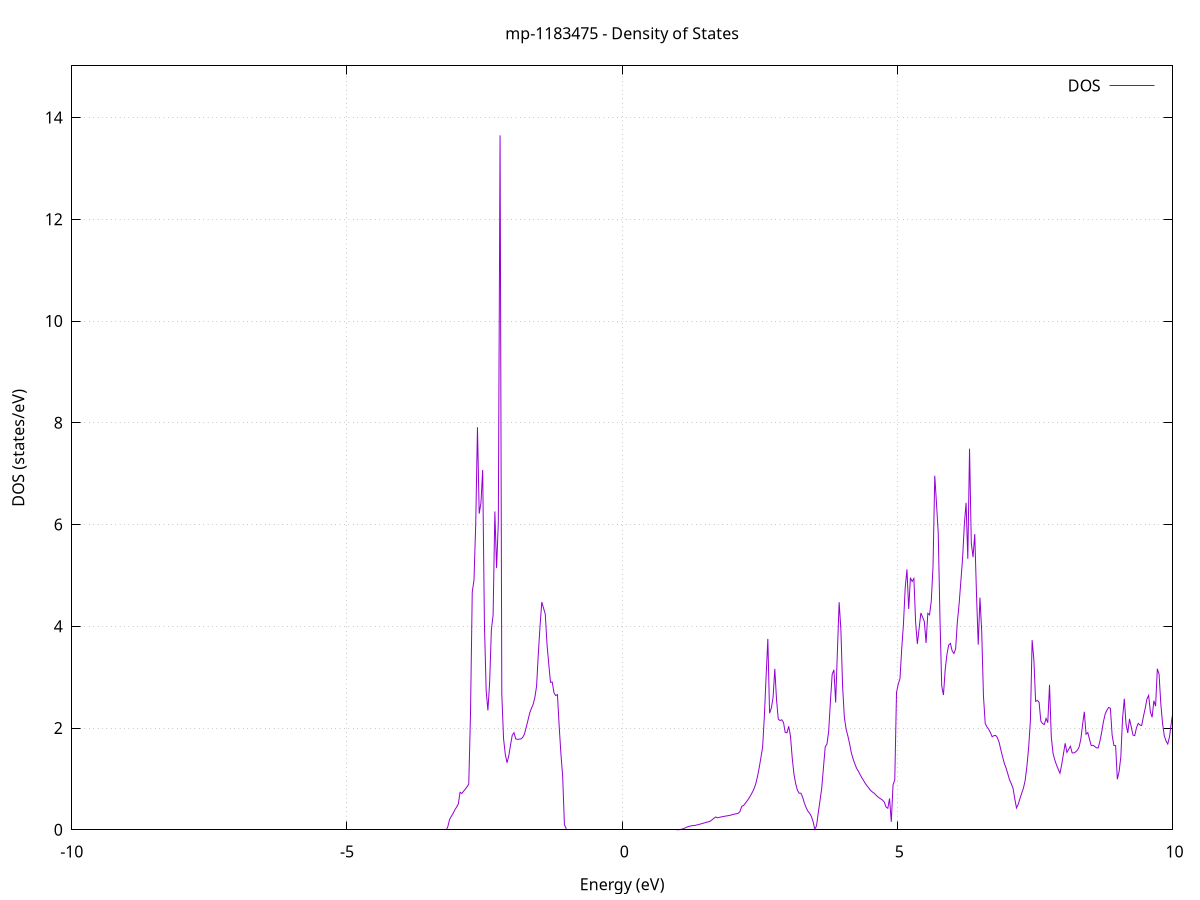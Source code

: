 set title 'mp-1183475 - Density of States'
set xlabel 'Energy (eV)'
set ylabel 'DOS (states/eV)'
set grid
set xrange [-10:10]
set yrange [0:15.015]
set xzeroaxis lt -1
set terminal png size 800,600
set output 'mp-1183475_dos_gnuplot.png'
plot '-' using 1:2 with lines title 'DOS'
-42.248000 0.000000
-42.216400 0.000000
-42.184800 0.000000
-42.153200 0.000000
-42.121600 0.000000
-42.090000 0.000000
-42.058400 0.000000
-42.026800 0.000000
-41.995200 0.000000
-41.963600 0.000000
-41.932000 0.000000
-41.900400 0.000000
-41.868800 0.000000
-41.837300 0.000000
-41.805700 0.000000
-41.774100 0.000000
-41.742500 0.000000
-41.710900 0.000000
-41.679300 0.000000
-41.647700 0.000000
-41.616100 0.000000
-41.584500 0.000000
-41.552900 0.000000
-41.521300 0.000000
-41.489700 0.000000
-41.458100 0.000000
-41.426500 0.000000
-41.394900 0.000000
-41.363300 0.000000
-41.331700 0.000000
-41.300200 0.000000
-41.268600 0.000000
-41.237000 0.000000
-41.205400 0.000000
-41.173800 0.000000
-41.142200 0.000000
-41.110600 0.000000
-41.079000 0.000000
-41.047400 0.000000
-41.015800 0.000000
-40.984200 0.000000
-40.952600 0.000000
-40.921000 0.000000
-40.889400 0.000000
-40.857800 0.000000
-40.826200 0.000000
-40.794600 0.000000
-40.763100 0.000000
-40.731500 0.000000
-40.699900 0.000000
-40.668300 0.000000
-40.636700 0.000000
-40.605100 0.000000
-40.573500 0.000000
-40.541900 0.000000
-40.510300 0.000000
-40.478700 0.000000
-40.447100 0.000000
-40.415500 0.000000
-40.383900 0.000000
-40.352300 0.000000
-40.320700 0.000000
-40.289100 0.000000
-40.257500 0.000000
-40.226000 0.000000
-40.194400 0.000000
-40.162800 0.000000
-40.131200 0.000000
-40.099600 0.000000
-40.068000 0.000000
-40.036400 0.000000
-40.004800 0.000000
-39.973200 0.000000
-39.941600 0.000000
-39.910000 0.000000
-39.878400 0.000000
-39.846800 0.000000
-39.815200 0.000000
-39.783600 0.000000
-39.752000 0.000000
-39.720400 0.000000
-39.688900 0.000000
-39.657300 0.000000
-39.625700 0.000000
-39.594100 0.000000
-39.562500 0.000000
-39.530900 0.000000
-39.499300 0.000000
-39.467700 0.000000
-39.436100 0.000000
-39.404500 0.000000
-39.372900 212.389700
-39.341300 0.000000
-39.309700 0.000000
-39.278100 0.000000
-39.246500 0.000000
-39.214900 0.000000
-39.183300 0.000000
-39.151800 0.000000
-39.120200 0.000000
-39.088600 0.000000
-39.057000 0.000000
-39.025400 0.000000
-38.993800 0.000000
-38.962200 0.000000
-38.930600 0.000000
-38.899000 0.000000
-38.867400 0.000000
-38.835800 0.000000
-38.804200 0.000000
-38.772600 0.000000
-38.741000 0.000000
-38.709400 0.000000
-38.677800 0.000000
-38.646200 0.000000
-38.614600 0.000000
-38.583100 0.000000
-38.551500 0.000000
-38.519900 0.000000
-38.488300 0.000000
-38.456700 0.000000
-38.425100 0.000000
-38.393500 0.000000
-38.361900 0.000000
-38.330300 0.000000
-38.298700 0.000000
-38.267100 0.000000
-38.235500 0.000000
-38.203900 0.000000
-38.172300 0.000000
-38.140700 0.000000
-38.109100 0.000000
-38.077500 0.000000
-38.046000 0.000000
-38.014400 0.000000
-37.982800 0.000000
-37.951200 0.000000
-37.919600 0.000000
-37.888000 0.000000
-37.856400 0.000000
-37.824800 0.000000
-37.793200 0.000000
-37.761600 0.000000
-37.730000 0.000000
-37.698400 0.000000
-37.666800 0.000000
-37.635200 0.000000
-37.603600 0.000000
-37.572000 0.000000
-37.540400 0.000000
-37.508900 0.000000
-37.477300 0.000000
-37.445700 0.000000
-37.414100 0.000000
-37.382500 0.000000
-37.350900 0.000000
-37.319300 0.000000
-37.287700 0.000000
-37.256100 0.000000
-37.224500 0.000000
-37.192900 0.000000
-37.161300 0.000000
-37.129700 0.000000
-37.098100 0.000000
-37.066500 0.000000
-37.034900 0.000000
-37.003300 0.000000
-36.971800 0.000000
-36.940200 0.000000
-36.908600 0.000000
-36.877000 0.000000
-36.845400 0.000000
-36.813800 0.000000
-36.782200 0.000000
-36.750600 0.000000
-36.719000 0.000000
-36.687400 0.000000
-36.655800 0.000000
-36.624200 0.000000
-36.592600 0.000000
-36.561000 0.000000
-36.529400 0.000000
-36.497800 0.000000
-36.466200 0.000000
-36.434700 0.000000
-36.403100 0.000000
-36.371500 0.000000
-36.339900 0.000000
-36.308300 0.000000
-36.276700 0.000000
-36.245100 0.000000
-36.213500 0.000000
-36.181900 0.000000
-36.150300 0.000000
-36.118700 0.000000
-36.087100 0.000000
-36.055500 0.000000
-36.023900 0.000000
-35.992300 0.000000
-35.960700 0.000000
-35.929100 0.000000
-35.897600 0.000000
-35.866000 0.000000
-35.834400 0.000000
-35.802800 0.000000
-35.771200 0.000000
-35.739600 0.000000
-35.708000 0.000000
-35.676400 0.000000
-35.644800 0.000000
-35.613200 0.000000
-35.581600 0.000000
-35.550000 0.000000
-35.518400 0.000000
-35.486800 0.000000
-35.455200 0.000000
-35.423600 0.000000
-35.392000 0.000000
-35.360500 0.000000
-35.328900 0.000000
-35.297300 0.000000
-35.265700 0.000000
-35.234100 0.000000
-35.202500 0.000000
-35.170900 0.000000
-35.139300 0.000000
-35.107700 0.000000
-35.076100 0.000000
-35.044500 0.000000
-35.012900 0.000000
-34.981300 0.000000
-34.949700 0.000000
-34.918100 0.000000
-34.886500 0.000000
-34.854900 0.000000
-34.823300 0.000000
-34.791800 0.000000
-34.760200 0.000000
-34.728600 0.000000
-34.697000 0.000000
-34.665400 0.000000
-34.633800 0.000000
-34.602200 0.000000
-34.570600 0.000000
-34.539000 0.000000
-34.507400 0.000000
-34.475800 0.000000
-34.444200 0.000000
-34.412600 0.000000
-34.381000 0.000000
-34.349400 0.000000
-34.317800 0.000000
-34.286200 0.000000
-34.254700 0.000000
-34.223100 0.000000
-34.191500 0.000000
-34.159900 0.000000
-34.128300 0.000000
-34.096700 0.000000
-34.065100 0.000000
-34.033500 0.000000
-34.001900 0.000000
-33.970300 0.000000
-33.938700 0.000000
-33.907100 0.000000
-33.875500 0.000000
-33.843900 0.000000
-33.812300 0.000000
-33.780700 0.000000
-33.749100 0.000000
-33.717600 0.000000
-33.686000 0.000000
-33.654400 0.000000
-33.622800 0.000000
-33.591200 0.000000
-33.559600 0.000000
-33.528000 0.000000
-33.496400 0.000000
-33.464800 0.000000
-33.433200 0.000000
-33.401600 0.000000
-33.370000 0.000000
-33.338400 0.000000
-33.306800 0.000000
-33.275200 0.000000
-33.243600 0.000000
-33.212000 0.000000
-33.180500 0.000000
-33.148900 0.000000
-33.117300 0.000000
-33.085700 0.000000
-33.054100 0.000000
-33.022500 0.000000
-32.990900 0.000000
-32.959300 0.000000
-32.927700 0.000000
-32.896100 0.000000
-32.864500 0.000000
-32.832900 0.000000
-32.801300 0.000000
-32.769700 0.000000
-32.738100 0.000000
-32.706500 0.000000
-32.674900 0.000000
-32.643400 0.000000
-32.611800 0.000000
-32.580200 0.000000
-32.548600 0.000000
-32.517000 0.000000
-32.485400 0.000000
-32.453800 0.000000
-32.422200 0.000000
-32.390600 0.000000
-32.359000 0.000000
-32.327400 0.000000
-32.295800 0.000000
-32.264200 0.000000
-32.232600 0.000000
-32.201000 0.000000
-32.169400 0.000000
-32.137800 0.000000
-32.106300 0.000000
-32.074700 0.000000
-32.043100 0.000000
-32.011500 0.000000
-31.979900 0.000000
-31.948300 0.000000
-31.916700 0.000000
-31.885100 0.000000
-31.853500 0.000000
-31.821900 0.000000
-31.790300 0.000000
-31.758700 0.000000
-31.727100 0.000000
-31.695500 0.000000
-31.663900 0.000000
-31.632300 0.000000
-31.600700 0.000000
-31.569200 0.000000
-31.537600 0.000000
-31.506000 0.000000
-31.474400 0.000000
-31.442800 0.000000
-31.411200 0.000000
-31.379600 0.000000
-31.348000 0.000000
-31.316400 0.000000
-31.284800 0.000000
-31.253200 0.000000
-31.221600 0.000000
-31.190000 0.000000
-31.158400 0.000000
-31.126800 0.000000
-31.095200 0.000000
-31.063600 0.000000
-31.032000 0.000000
-31.000500 0.000000
-30.968900 0.000000
-30.937300 0.000000
-30.905700 0.000000
-30.874100 0.000000
-30.842500 0.000000
-30.810900 0.000000
-30.779300 0.000000
-30.747700 0.000000
-30.716100 0.000000
-30.684500 0.000000
-30.652900 0.000000
-30.621300 0.000000
-30.589700 0.000000
-30.558100 0.000000
-30.526500 0.000000
-30.494900 0.000000
-30.463400 0.000000
-30.431800 0.000000
-30.400200 0.000000
-30.368600 0.000000
-30.337000 0.000000
-30.305400 0.000000
-30.273800 0.000000
-30.242200 0.000000
-30.210600 0.000000
-30.179000 0.000000
-30.147400 0.000000
-30.115800 0.000000
-30.084200 0.000000
-30.052600 0.000000
-30.021000 0.000000
-29.989400 0.000000
-29.957800 0.000000
-29.926300 0.000000
-29.894700 0.000000
-29.863100 0.000000
-29.831500 0.000000
-29.799900 0.000000
-29.768300 0.000000
-29.736700 0.000000
-29.705100 0.000000
-29.673500 0.000000
-29.641900 0.000000
-29.610300 0.000000
-29.578700 0.000000
-29.547100 0.000000
-29.515500 0.000000
-29.483900 0.000000
-29.452300 0.000000
-29.420700 0.000000
-29.389200 0.000000
-29.357600 0.000000
-29.326000 0.000000
-29.294400 0.000000
-29.262800 0.000000
-29.231200 0.000000
-29.199600 0.000000
-29.168000 0.000000
-29.136400 0.000000
-29.104800 0.000000
-29.073200 0.000000
-29.041600 0.000000
-29.010000 0.000000
-28.978400 0.000000
-28.946800 0.000000
-28.915200 0.000000
-28.883600 0.000000
-28.852100 0.000000
-28.820500 0.000000
-28.788900 0.000000
-28.757300 0.000000
-28.725700 0.000000
-28.694100 0.000000
-28.662500 0.000000
-28.630900 0.000000
-28.599300 0.000000
-28.567700 0.000000
-28.536100 0.000000
-28.504500 0.000000
-28.472900 0.000000
-28.441300 0.000000
-28.409700 0.000000
-28.378100 0.000000
-28.346500 0.000000
-28.315000 0.000000
-28.283400 0.000000
-28.251800 0.000000
-28.220200 0.000000
-28.188600 0.000000
-28.157000 0.000000
-28.125400 0.000000
-28.093800 0.000000
-28.062200 0.000000
-28.030600 0.000000
-27.999000 0.000000
-27.967400 0.000000
-27.935800 0.000000
-27.904200 0.000000
-27.872600 0.000000
-27.841000 0.000000
-27.809400 0.000000
-27.777800 0.000000
-27.746300 0.000000
-27.714700 0.000000
-27.683100 0.000000
-27.651500 0.000000
-27.619900 0.000000
-27.588300 0.000000
-27.556700 0.000000
-27.525100 0.000000
-27.493500 0.000000
-27.461900 0.000000
-27.430300 0.000000
-27.398700 0.000000
-27.367100 0.000000
-27.335500 0.000000
-27.303900 0.000000
-27.272300 0.000000
-27.240700 0.000000
-27.209200 0.000000
-27.177600 0.000000
-27.146000 0.000000
-27.114400 0.000000
-27.082800 0.000000
-27.051200 0.000000
-27.019600 0.000000
-26.988000 0.000000
-26.956400 0.000000
-26.924800 0.000000
-26.893200 0.000000
-26.861600 0.000000
-26.830000 0.000000
-26.798400 0.000000
-26.766800 0.000000
-26.735200 0.000000
-26.703600 0.000000
-26.672100 0.000000
-26.640500 0.000000
-26.608900 0.000000
-26.577300 0.000000
-26.545700 0.000000
-26.514100 0.000000
-26.482500 0.000000
-26.450900 0.000000
-26.419300 0.000000
-26.387700 0.000000
-26.356100 0.000000
-26.324500 0.000000
-26.292900 0.000000
-26.261300 0.000000
-26.229700 0.000000
-26.198100 0.000000
-26.166500 0.000000
-26.135000 0.000000
-26.103400 0.000000
-26.071800 0.000000
-26.040200 0.000000
-26.008600 0.000000
-25.977000 0.000000
-25.945400 0.000000
-25.913800 0.000000
-25.882200 0.000000
-25.850600 0.000000
-25.819000 0.000000
-25.787400 0.000000
-25.755800 0.000000
-25.724200 0.000000
-25.692600 0.000000
-25.661000 0.000000
-25.629400 0.000000
-25.597900 0.000000
-25.566300 0.000000
-25.534700 0.000000
-25.503100 0.000000
-25.471500 0.000000
-25.439900 0.000000
-25.408300 0.000000
-25.376700 0.000000
-25.345100 0.000000
-25.313500 0.000000
-25.281900 0.000000
-25.250300 0.000000
-25.218700 0.000000
-25.187100 0.000000
-25.155500 0.000000
-25.123900 0.000000
-25.092300 0.000000
-25.060800 0.000000
-25.029200 0.000000
-24.997600 0.000000
-24.966000 0.000000
-24.934400 0.000000
-24.902800 0.000000
-24.871200 0.000000
-24.839600 0.000000
-24.808000 0.000000
-24.776400 0.000000
-24.744800 0.000000
-24.713200 0.000000
-24.681600 0.000000
-24.650000 0.000000
-24.618400 0.000000
-24.586800 0.000000
-24.555200 0.000000
-24.523700 0.000000
-24.492100 0.000000
-24.460500 0.000000
-24.428900 0.000000
-24.397300 0.000000
-24.365700 0.000000
-24.334100 0.000000
-24.302500 0.000000
-24.270900 0.000000
-24.239300 0.000000
-24.207700 0.000000
-24.176100 0.000000
-24.144500 0.000000
-24.112900 0.000000
-24.081300 0.000000
-24.049700 0.000000
-24.018100 0.000000
-23.986500 0.000000
-23.955000 0.000000
-23.923400 0.000000
-23.891800 0.000000
-23.860200 0.000000
-23.828600 0.000000
-23.797000 0.000000
-23.765400 0.000000
-23.733800 0.000000
-23.702200 0.000000
-23.670600 0.000000
-23.639000 0.000000
-23.607400 0.000000
-23.575800 0.000000
-23.544200 0.000000
-23.512600 0.000000
-23.481000 0.000000
-23.449400 0.000000
-23.417900 0.000000
-23.386300 0.000000
-23.354700 0.000000
-23.323100 0.000000
-23.291500 0.000000
-23.259900 0.000000
-23.228300 0.000000
-23.196700 0.000000
-23.165100 0.000000
-23.133500 0.000000
-23.101900 0.000000
-23.070300 0.000000
-23.038700 0.000000
-23.007100 0.000000
-22.975500 0.000000
-22.943900 0.000000
-22.912300 0.000000
-22.880800 0.000000
-22.849200 0.000000
-22.817600 0.000000
-22.786000 0.000000
-22.754400 0.000000
-22.722800 0.000000
-22.691200 0.000000
-22.659600 0.000000
-22.628000 0.000000
-22.596400 0.000000
-22.564800 0.000000
-22.533200 0.000000
-22.501600 0.000000
-22.470000 0.000000
-22.438400 0.000000
-22.406800 0.000000
-22.375200 0.000000
-22.343700 0.000000
-22.312100 0.000000
-22.280500 0.000000
-22.248900 0.000000
-22.217300 0.000000
-22.185700 0.000000
-22.154100 0.000000
-22.122500 0.000000
-22.090900 0.000000
-22.059300 0.000000
-22.027700 0.000000
-21.996100 0.000000
-21.964500 0.000000
-21.932900 0.000000
-21.901300 0.000000
-21.869700 0.000000
-21.838100 0.000000
-21.806600 0.000000
-21.775000 0.000000
-21.743400 0.000000
-21.711800 0.000000
-21.680200 0.000000
-21.648600 0.000000
-21.617000 0.000000
-21.585400 0.000000
-21.553800 0.000000
-21.522200 0.000000
-21.490600 0.000000
-21.459000 0.000000
-21.427400 0.000000
-21.395800 0.000000
-21.364200 0.000000
-21.332600 0.000000
-21.301000 0.000000
-21.269500 0.000000
-21.237900 0.000000
-21.206300 0.000000
-21.174700 0.000000
-21.143100 0.000000
-21.111500 0.000000
-21.079900 0.000000
-21.048300 0.000000
-21.016700 0.000000
-20.985100 0.000000
-20.953500 0.000000
-20.921900 0.000000
-20.890300 0.000000
-20.858700 0.000000
-20.827100 0.000000
-20.795500 0.000000
-20.763900 0.000000
-20.732400 0.000000
-20.700800 0.000000
-20.669200 0.000000
-20.637600 0.000000
-20.606000 0.000000
-20.574400 0.000000
-20.542800 0.000000
-20.511200 0.000000
-20.479600 52.524600
-20.448000 35.079800
-20.416400 67.064100
-20.384800 0.000000
-20.353200 0.000000
-20.321600 0.000000
-20.290000 0.000000
-20.258400 0.000000
-20.226800 0.000000
-20.195200 0.000000
-20.163700 0.000000
-20.132100 0.000000
-20.100500 0.000000
-20.068900 0.000000
-20.037300 0.000000
-20.005700 0.000000
-19.974100 0.000000
-19.942500 0.000000
-19.910900 0.000000
-19.879300 0.000000
-19.847700 0.000000
-19.816100 0.000000
-19.784500 0.000000
-19.752900 0.000000
-19.721300 0.000000
-19.689700 0.000000
-19.658100 0.000000
-19.626600 0.000000
-19.595000 0.000000
-19.563400 0.000000
-19.531800 0.000000
-19.500200 0.000000
-19.468600 0.000000
-19.437000 0.000000
-19.405400 0.000000
-19.373800 0.000000
-19.342200 0.000000
-19.310600 0.000000
-19.279000 0.000000
-19.247400 0.000000
-19.215800 0.000000
-19.184200 0.000000
-19.152600 0.000000
-19.121000 0.000000
-19.089500 0.000000
-19.057900 0.000000
-19.026300 0.000000
-18.994700 0.000000
-18.963100 0.000000
-18.931500 0.000000
-18.899900 0.000000
-18.868300 0.000000
-18.836700 0.000000
-18.805100 0.000000
-18.773500 0.000000
-18.741900 0.000000
-18.710300 0.000000
-18.678700 0.000000
-18.647100 0.000000
-18.615500 0.000000
-18.583900 0.000000
-18.552400 0.000000
-18.520800 0.000000
-18.489200 0.000000
-18.457600 0.000000
-18.426000 0.000000
-18.394400 0.000000
-18.362800 0.000000
-18.331200 0.000000
-18.299600 0.000000
-18.268000 0.000000
-18.236400 0.000000
-18.204800 0.000000
-18.173200 0.000000
-18.141600 0.000000
-18.110000 0.000000
-18.078400 0.000000
-18.046800 0.000000
-18.015300 0.000000
-17.983700 0.000000
-17.952100 0.000000
-17.920500 0.000000
-17.888900 0.000000
-17.857300 0.000000
-17.825700 0.000000
-17.794100 0.000000
-17.762500 0.000000
-17.730900 0.000000
-17.699300 0.000000
-17.667700 0.000000
-17.636100 0.000000
-17.604500 0.000000
-17.572900 0.000000
-17.541300 0.000000
-17.509700 0.000000
-17.478200 0.000000
-17.446600 0.000000
-17.415000 0.000000
-17.383400 0.000000
-17.351800 0.000000
-17.320200 0.000000
-17.288600 0.000000
-17.257000 0.000000
-17.225400 0.000000
-17.193800 0.000000
-17.162200 0.000000
-17.130600 0.000000
-17.099000 0.000000
-17.067400 0.000000
-17.035800 0.000000
-17.004200 0.000000
-16.972600 0.000000
-16.941100 0.000000
-16.909500 0.000000
-16.877900 0.000000
-16.846300 0.000000
-16.814700 0.000000
-16.783100 0.000000
-16.751500 0.000000
-16.719900 0.000000
-16.688300 0.000000
-16.656700 0.000000
-16.625100 0.000000
-16.593500 0.000000
-16.561900 0.000000
-16.530300 0.000000
-16.498700 0.000000
-16.467100 0.000000
-16.435500 0.000000
-16.403900 0.000000
-16.372400 0.000000
-16.340800 0.000000
-16.309200 0.000000
-16.277600 0.000000
-16.246000 0.000000
-16.214400 0.000000
-16.182800 0.000000
-16.151200 0.000000
-16.119600 0.000000
-16.088000 0.000000
-16.056400 0.000000
-16.024800 0.000000
-15.993200 0.000000
-15.961600 0.000000
-15.930000 0.000000
-15.898400 0.000000
-15.866800 0.000000
-15.835300 0.000000
-15.803700 0.000000
-15.772100 0.000000
-15.740500 0.000000
-15.708900 0.000000
-15.677300 0.000000
-15.645700 0.000000
-15.614100 0.000000
-15.582500 0.000000
-15.550900 0.000000
-15.519300 0.000000
-15.487700 0.000000
-15.456100 0.000000
-15.424500 0.000000
-15.392900 0.000000
-15.361300 0.000000
-15.329700 0.000000
-15.298200 0.000000
-15.266600 0.000000
-15.235000 0.000000
-15.203400 0.000000
-15.171800 0.000000
-15.140200 0.000000
-15.108600 0.000000
-15.077000 0.000000
-15.045400 0.000000
-15.013800 0.000000
-14.982200 0.000000
-14.950600 0.000000
-14.919000 0.000000
-14.887400 0.000000
-14.855800 0.000000
-14.824200 0.000000
-14.792600 0.000000
-14.761100 0.000000
-14.729500 0.000000
-14.697900 0.000000
-14.666300 0.000000
-14.634700 0.000000
-14.603100 0.000000
-14.571500 0.000000
-14.539900 0.000000
-14.508300 0.000000
-14.476700 0.000000
-14.445100 0.000000
-14.413500 0.000000
-14.381900 0.000000
-14.350300 0.000000
-14.318700 0.000000
-14.287100 0.000000
-14.255500 0.000000
-14.224000 0.000000
-14.192400 0.000000
-14.160800 0.000000
-14.129200 0.000000
-14.097600 0.000000
-14.066000 0.000000
-14.034400 0.000000
-14.002800 0.000000
-13.971200 0.000000
-13.939600 0.000000
-13.908000 0.000000
-13.876400 0.000000
-13.844800 0.000000
-13.813200 0.000000
-13.781600 0.832900
-13.750000 2.070900
-13.718400 2.604700
-13.686900 4.490300
-13.655300 5.787700
-13.623700 7.207600
-13.592100 9.903000
-13.560500 18.320900
-13.528900 18.153400
-13.497300 0.000000
-13.465700 0.000000
-13.434100 0.000000
-13.402500 0.000000
-13.370900 0.000000
-13.339300 0.000000
-13.307700 0.000000
-13.276100 0.000000
-13.244500 0.000000
-13.212900 0.000000
-13.181300 0.000000
-13.149700 0.000000
-13.118200 0.000000
-13.086600 0.000000
-13.055000 0.000000
-13.023400 0.000000
-12.991800 0.000000
-12.960200 0.000000
-12.928600 0.000000
-12.897000 0.000000
-12.865400 0.000000
-12.833800 0.000000
-12.802200 0.000000
-12.770600 0.000000
-12.739000 0.000000
-12.707400 0.000000
-12.675800 0.000000
-12.644200 0.000000
-12.612600 0.000000
-12.581100 0.000000
-12.549500 0.000000
-12.517900 0.000000
-12.486300 0.000000
-12.454700 0.000000
-12.423100 0.000000
-12.391500 0.000000
-12.359900 0.000000
-12.328300 0.000000
-12.296700 0.000000
-12.265100 0.000000
-12.233500 0.000000
-12.201900 0.000000
-12.170300 0.000000
-12.138700 0.000000
-12.107100 0.000000
-12.075500 0.000000
-12.044000 0.000000
-12.012400 0.000000
-11.980800 0.000000
-11.949200 0.000000
-11.917600 0.000000
-11.886000 0.000000
-11.854400 0.000000
-11.822800 0.000000
-11.791200 0.000000
-11.759600 0.000000
-11.728000 0.000000
-11.696400 0.000000
-11.664800 0.000000
-11.633200 0.000000
-11.601600 0.000000
-11.570000 0.000000
-11.538400 0.000000
-11.506900 0.000000
-11.475300 0.000000
-11.443700 0.000000
-11.412100 0.000000
-11.380500 0.000000
-11.348900 0.000000
-11.317300 0.000000
-11.285700 0.000000
-11.254100 0.000000
-11.222500 0.000000
-11.190900 0.000000
-11.159300 0.000000
-11.127700 0.000000
-11.096100 0.000000
-11.064500 0.000000
-11.032900 0.000000
-11.001300 0.000000
-10.969800 0.000000
-10.938200 0.000000
-10.906600 0.000000
-10.875000 0.000000
-10.843400 0.000000
-10.811800 0.000000
-10.780200 0.000000
-10.748600 0.000000
-10.717000 0.000000
-10.685400 0.000000
-10.653800 0.000000
-10.622200 0.000000
-10.590600 0.000000
-10.559000 0.000000
-10.527400 0.000000
-10.495800 0.000000
-10.464200 0.000000
-10.432700 0.000000
-10.401100 0.000000
-10.369500 0.000000
-10.337900 0.000000
-10.306300 0.000000
-10.274700 0.000000
-10.243100 0.000000
-10.211500 0.000000
-10.179900 0.000000
-10.148300 0.000000
-10.116700 0.000000
-10.085100 0.000000
-10.053500 0.000000
-10.021900 0.000000
-9.990300 0.000000
-9.958700 0.000000
-9.927100 0.000000
-9.895600 0.000000
-9.864000 0.000000
-9.832400 0.000000
-9.800800 0.000000
-9.769200 0.000000
-9.737600 0.000000
-9.706000 0.000000
-9.674400 0.000000
-9.642800 0.000000
-9.611200 0.000000
-9.579600 0.000000
-9.548000 0.000000
-9.516400 0.000000
-9.484800 0.000000
-9.453200 0.000000
-9.421600 0.000000
-9.390000 0.000000
-9.358400 0.000000
-9.326900 0.000000
-9.295300 0.000000
-9.263700 0.000000
-9.232100 0.000000
-9.200500 0.000000
-9.168900 0.000000
-9.137300 0.000000
-9.105700 0.000000
-9.074100 0.000000
-9.042500 0.000000
-9.010900 0.000000
-8.979300 0.000000
-8.947700 0.000000
-8.916100 0.000000
-8.884500 0.000000
-8.852900 0.000000
-8.821300 0.000000
-8.789800 0.000000
-8.758200 0.000000
-8.726600 0.000000
-8.695000 0.000000
-8.663400 0.000000
-8.631800 0.000000
-8.600200 0.000000
-8.568600 0.000000
-8.537000 0.000000
-8.505400 0.000000
-8.473800 0.000000
-8.442200 0.000000
-8.410600 0.000000
-8.379000 0.000000
-8.347400 0.000000
-8.315800 0.000000
-8.284200 0.000000
-8.252700 0.000000
-8.221100 0.000000
-8.189500 0.000000
-8.157900 0.000000
-8.126300 0.000000
-8.094700 0.000000
-8.063100 0.000000
-8.031500 0.000000
-7.999900 0.000000
-7.968300 0.000000
-7.936700 0.000000
-7.905100 0.000000
-7.873500 0.000000
-7.841900 0.000000
-7.810300 0.000000
-7.778700 0.000000
-7.747100 0.000000
-7.715600 0.000000
-7.684000 0.000000
-7.652400 0.000000
-7.620800 0.000000
-7.589200 0.000000
-7.557600 0.000000
-7.526000 0.000000
-7.494400 0.000000
-7.462800 0.000000
-7.431200 0.000000
-7.399600 0.000000
-7.368000 0.000000
-7.336400 0.000000
-7.304800 0.000000
-7.273200 0.000000
-7.241600 0.000000
-7.210000 0.000000
-7.178500 0.000000
-7.146900 0.000000
-7.115300 0.000000
-7.083700 0.000000
-7.052100 0.000000
-7.020500 0.000000
-6.988900 0.000000
-6.957300 0.000000
-6.925700 0.000000
-6.894100 0.000000
-6.862500 0.000000
-6.830900 0.000000
-6.799300 0.000000
-6.767700 0.000000
-6.736100 0.000000
-6.704500 0.000000
-6.672900 0.000000
-6.641400 0.000000
-6.609800 0.000000
-6.578200 0.000000
-6.546600 0.000000
-6.515000 0.000000
-6.483400 0.000000
-6.451800 0.000000
-6.420200 0.000000
-6.388600 0.000000
-6.357000 0.000000
-6.325400 0.000000
-6.293800 0.000000
-6.262200 0.000000
-6.230600 0.000000
-6.199000 0.000000
-6.167400 0.000000
-6.135800 0.000000
-6.104300 0.000000
-6.072700 0.000000
-6.041100 0.000000
-6.009500 0.000000
-5.977900 0.000000
-5.946300 0.000000
-5.914700 0.000000
-5.883100 0.000000
-5.851500 0.000000
-5.819900 0.000000
-5.788300 0.000000
-5.756700 0.000000
-5.725100 0.000000
-5.693500 0.000000
-5.661900 0.000000
-5.630300 0.000000
-5.598700 0.000000
-5.567100 0.000000
-5.535600 0.000000
-5.504000 0.000000
-5.472400 0.000000
-5.440800 0.000000
-5.409200 0.000000
-5.377600 0.000000
-5.346000 0.000000
-5.314400 0.000000
-5.282800 0.000000
-5.251200 0.000000
-5.219600 0.000000
-5.188000 0.000000
-5.156400 0.000000
-5.124800 0.000000
-5.093200 0.000000
-5.061600 0.000000
-5.030000 0.000000
-4.998500 0.000000
-4.966900 0.000000
-4.935300 0.000000
-4.903700 0.000000
-4.872100 0.000000
-4.840500 0.000000
-4.808900 0.000000
-4.777300 0.000000
-4.745700 0.000000
-4.714100 0.000000
-4.682500 0.000000
-4.650900 0.000000
-4.619300 0.000000
-4.587700 0.000000
-4.556100 0.000000
-4.524500 0.000000
-4.492900 0.000000
-4.461400 0.000000
-4.429800 0.000000
-4.398200 0.000000
-4.366600 0.000000
-4.335000 0.000000
-4.303400 0.000000
-4.271800 0.000000
-4.240200 0.000000
-4.208600 0.000000
-4.177000 0.000000
-4.145400 0.000000
-4.113800 0.000000
-4.082200 0.000000
-4.050600 0.000000
-4.019000 0.000000
-3.987400 0.000000
-3.955800 0.000000
-3.924300 0.000000
-3.892700 0.000000
-3.861100 0.000000
-3.829500 0.000000
-3.797900 0.000000
-3.766300 0.000000
-3.734700 0.000000
-3.703100 0.000000
-3.671500 0.000000
-3.639900 0.000000
-3.608300 0.000000
-3.576700 0.000000
-3.545100 0.000000
-3.513500 0.000000
-3.481900 0.000000
-3.450300 0.000000
-3.418700 0.000000
-3.387200 0.000000
-3.355600 0.000000
-3.324000 0.000000
-3.292400 0.000000
-3.260800 0.000000
-3.229200 0.000000
-3.197600 0.000000
-3.166000 0.066800
-3.134400 0.204900
-3.102800 0.266500
-3.071200 0.322700
-3.039600 0.392400
-3.008000 0.446000
-2.976400 0.509900
-2.944800 0.737200
-2.913200 0.713800
-2.881600 0.757200
-2.850100 0.798000
-2.818500 0.843600
-2.786900 0.898700
-2.755300 2.282600
-2.723700 4.672700
-2.692100 4.906000
-2.660500 6.005200
-2.628900 7.913400
-2.597300 6.213000
-2.565700 6.424800
-2.534100 7.072500
-2.502500 4.049800
-2.470900 2.740700
-2.439300 2.345500
-2.407700 2.895900
-2.376100 3.932200
-2.344500 4.220200
-2.312900 6.257000
-2.281400 5.144700
-2.249800 6.047500
-2.218200 13.649700
-2.186600 2.661700
-2.155000 1.793600
-2.123400 1.484800
-2.091800 1.317100
-2.060200 1.451600
-2.028600 1.663900
-1.997000 1.857400
-1.965400 1.907800
-1.933800 1.787700
-1.902200 1.776600
-1.870600 1.781800
-1.839000 1.786100
-1.807400 1.814400
-1.775800 1.880600
-1.744300 2.007400
-1.712700 2.146400
-1.681100 2.289600
-1.649500 2.385200
-1.617900 2.461300
-1.586300 2.600300
-1.554700 2.822700
-1.523100 3.460100
-1.491500 4.010800
-1.459900 4.476700
-1.428300 4.358000
-1.396700 4.237800
-1.365100 3.640800
-1.333500 3.255700
-1.301900 2.898900
-1.270300 2.904600
-1.238700 2.693300
-1.207200 2.638000
-1.175600 2.656800
-1.144000 2.035600
-1.112400 1.491300
-1.080800 1.053200
-1.049200 0.105200
-1.017600 0.000000
-0.986000 0.000000
-0.954400 0.000000
-0.922800 0.000000
-0.891200 0.000000
-0.859600 0.000000
-0.828000 0.000000
-0.796400 0.000000
-0.764800 0.000000
-0.733200 0.000000
-0.701600 0.000000
-0.670100 0.000000
-0.638500 0.000000
-0.606900 0.000000
-0.575300 0.000000
-0.543700 0.000000
-0.512100 0.000000
-0.480500 0.000000
-0.448900 0.000000
-0.417300 0.000000
-0.385700 0.000000
-0.354100 0.000000
-0.322500 0.000000
-0.290900 0.000000
-0.259300 0.000000
-0.227700 0.000000
-0.196100 0.000000
-0.164500 0.000000
-0.133000 0.000000
-0.101400 0.000000
-0.069800 0.000000
-0.038200 0.000000
-0.006600 0.000000
0.025000 0.000000
0.056600 0.000000
0.088200 0.000000
0.119800 0.000000
0.151400 0.000000
0.183000 0.000000
0.214600 0.000000
0.246200 0.000000
0.277800 0.000000
0.309400 0.000000
0.341000 0.000000
0.372600 0.000000
0.404100 0.000000
0.435700 0.000000
0.467300 0.000000
0.498900 0.000000
0.530500 0.000000
0.562100 0.000000
0.593700 0.000000
0.625300 0.000000
0.656900 0.000000
0.688500 0.000000
0.720100 0.000000
0.751700 0.000000
0.783300 0.000000
0.814900 0.000000
0.846500 0.000000
0.878100 0.000000
0.909700 0.000000
0.941200 0.000000
0.972800 0.000000
1.004400 0.000100
1.036000 0.002400
1.067600 0.008000
1.099200 0.016900
1.130800 0.029100
1.162400 0.044600
1.194000 0.060500
1.225600 0.069900
1.257200 0.077300
1.288800 0.082500
1.320400 0.085700
1.352000 0.093200
1.383600 0.102000
1.415200 0.111100
1.446800 0.120600
1.478400 0.130300
1.509900 0.139900
1.541500 0.149200
1.573100 0.158200
1.604700 0.171000
1.636300 0.199300
1.667900 0.226100
1.699500 0.251400
1.731100 0.236000
1.762700 0.243800
1.794300 0.251100
1.825900 0.258100
1.857500 0.264700
1.889100 0.271000
1.920700 0.276200
1.952300 0.282600
1.983900 0.291300
2.015500 0.300900
2.047000 0.308900
2.078600 0.316800
2.110200 0.324500
2.141800 0.361600
2.173400 0.460900
2.205000 0.476300
2.236600 0.518800
2.268200 0.565100
2.299800 0.613100
2.331400 0.668700
2.363000 0.732100
2.394600 0.801200
2.426200 0.897600
2.457800 1.040600
2.489400 1.213300
2.521000 1.416200
2.552600 1.623600
2.584100 2.233500
2.615700 3.013700
2.647300 3.751600
2.678900 2.291600
2.710500 2.389600
2.742100 2.599200
2.773700 3.163700
2.805300 2.554900
2.836900 2.173700
2.868500 2.147800
2.900100 2.161700
2.931700 2.109400
2.963300 1.912200
2.994900 1.906900
3.026500 2.034900
3.058100 1.844500
3.089700 1.421200
3.121200 1.096900
3.152800 0.908300
3.184400 0.778500
3.216000 0.720200
3.247600 0.719900
3.279200 0.642600
3.310800 0.525900
3.342400 0.437200
3.374000 0.367400
3.405600 0.326200
3.437200 0.265300
3.468800 0.164400
3.500400 0.009600
3.532000 0.077800
3.563600 0.334500
3.595200 0.574300
3.626800 0.822300
3.658300 1.228400
3.689900 1.628100
3.721500 1.684700
3.753100 1.940800
3.784700 2.531600
3.816300 3.055800
3.847900 3.144400
3.879500 2.499800
3.911100 3.498400
3.942700 4.472600
3.974300 3.939100
4.005900 2.814600
4.037500 2.214300
4.069100 1.980100
4.100700 1.846200
4.132300 1.695300
4.163900 1.516400
4.195400 1.395800
4.227000 1.299400
4.258600 1.212300
4.290200 1.154700
4.321800 1.089100
4.353400 1.025200
4.385000 0.972200
4.416600 0.912900
4.448200 0.865800
4.479800 0.822200
4.511400 0.777900
4.543000 0.746300
4.574600 0.722000
4.606200 0.690000
4.637800 0.654700
4.669400 0.628400
4.701000 0.605200
4.732500 0.581400
4.764100 0.542400
4.795700 0.446200
4.827300 0.422300
4.858900 0.615200
4.890500 0.156600
4.922100 0.883200
4.953700 0.979700
4.985300 2.697200
5.016900 2.864400
5.048500 2.972200
5.080100 3.562100
5.111700 4.050500
5.143300 4.757000
5.174900 5.118100
5.206500 4.339800
5.238100 4.952600
5.269700 4.879300
5.301200 4.939200
5.332800 4.068200
5.364400 3.653800
5.396000 3.956100
5.427600 4.260400
5.459200 4.180600
5.490800 4.091900
5.522400 3.671400
5.554000 4.254200
5.585600 4.224600
5.617200 4.499800
5.648800 5.175000
5.680400 6.958500
5.712000 6.408300
5.743600 5.824400
5.775200 4.143200
5.806800 2.828000
5.838300 2.648300
5.869900 3.144500
5.901500 3.446800
5.933100 3.631900
5.964700 3.662800
5.996300 3.517300
6.027900 3.464000
6.059500 3.556400
6.091100 4.088400
6.122700 4.437100
6.154300 4.883100
6.185900 5.335800
6.217500 5.995400
6.249100 6.426200
6.280700 5.325900
6.312300 7.491400
6.343900 5.641000
6.375400 5.357900
6.407000 5.812300
6.438600 4.632200
6.470200 3.639100
6.501800 4.563300
6.533400 3.892000
6.565000 2.633700
6.596600 2.091100
6.628200 2.022200
6.659800 1.978100
6.691400 1.910600
6.723000 1.829300
6.754600 1.849400
6.786200 1.854800
6.817800 1.811300
6.849400 1.719900
6.881000 1.572900
6.912500 1.434200
6.944100 1.304900
6.975700 1.214800
7.007300 1.100200
7.038900 0.982300
7.070500 0.906300
7.102100 0.817000
7.133700 0.614200
7.165300 0.428600
7.196900 0.501700
7.228500 0.615100
7.260100 0.719500
7.291700 0.819600
7.323300 0.972500
7.354900 1.251100
7.386500 1.621600
7.418100 2.143600
7.449600 3.727600
7.481200 3.343300
7.512800 2.525100
7.544400 2.541800
7.576000 2.506300
7.607600 2.136400
7.639200 2.086800
7.670800 2.068300
7.702400 2.188400
7.734000 2.105500
7.765600 2.850400
7.797200 1.829400
7.828800 1.508600
7.860400 1.375300
7.892000 1.275000
7.923600 1.189900
7.955200 1.111300
7.986700 1.281400
8.018300 1.489600
8.049900 1.699600
8.081500 1.521200
8.113100 1.580200
8.144700 1.642200
8.176300 1.511800
8.207900 1.510100
8.239500 1.530400
8.271100 1.564500
8.302700 1.624900
8.334300 1.781100
8.365900 2.063500
8.397500 2.319400
8.429100 1.878300
8.460700 1.910900
8.492300 1.776100
8.523800 1.655300
8.555400 1.660900
8.587000 1.638500
8.618600 1.609600
8.650200 1.609700
8.681800 1.746100
8.713400 1.918000
8.745000 2.122400
8.776600 2.275400
8.808200 2.350200
8.839800 2.403500
8.871400 2.389800
8.903000 1.862600
8.934600 1.658400
8.966200 1.653100
8.997800 0.992100
9.029400 1.142700
9.061000 1.430400
9.092500 2.187000
9.124100 2.574900
9.155700 2.075800
9.187300 1.902900
9.218900 2.179100
9.250500 2.022400
9.282100 1.861200
9.313700 1.849800
9.345300 2.005600
9.376900 2.091300
9.408500 2.059400
9.440100 2.048400
9.471700 2.226400
9.503300 2.380600
9.534900 2.568200
9.566500 2.641000
9.598100 2.315200
9.629600 2.212000
9.661200 2.535600
9.692800 2.431200
9.724400 3.164400
9.756000 3.058500
9.787600 2.476300
9.819200 2.089300
9.850800 1.848800
9.882400 1.745100
9.914000 1.686000
9.945600 1.825900
9.977200 2.093000
10.008800 2.322600
10.040400 2.167400
10.072000 2.145000
10.103600 2.145700
10.135200 2.712100
10.166700 3.277200
10.198300 3.269500
10.229900 3.313500
10.261500 3.491000
10.293100 3.270000
10.324700 3.501600
10.356300 3.134200
10.387900 3.510100
10.419500 3.936800
10.451100 3.786700
10.482700 3.968100
10.514300 3.746500
10.545900 3.330600
10.577500 2.822500
10.609100 1.829800
10.640700 1.807200
10.672300 1.763300
10.703800 1.614500
10.735400 1.751200
10.767000 1.828800
10.798600 1.134900
10.830200 0.628200
10.861800 0.501200
10.893400 0.411000
10.925000 0.401500
10.956600 1.125000
10.988200 1.228000
11.019800 1.213200
11.051400 1.435400
11.083000 1.804700
11.114600 2.036200
11.146200 2.231600
11.177800 2.462600
11.209400 2.567300
11.240900 2.639600
11.272500 2.658200
11.304100 2.569400
11.335700 2.707300
11.367300 3.039700
11.398900 2.565300
11.430500 2.263700
11.462100 2.234800
11.493700 2.294400
11.525300 2.273600
11.556900 2.246100
11.588500 2.260300
11.620100 2.307600
11.651700 2.269200
11.683300 2.183600
11.714900 2.069100
11.746500 1.939900
11.778000 1.398300
11.809600 1.173200
11.841200 0.990800
11.872800 0.908100
11.904400 0.853700
11.936000 0.809000
11.967600 0.778900
11.999200 0.777400
12.030800 0.957500
12.062400 0.964300
12.094000 0.802300
12.125600 0.670600
12.157200 0.527700
12.188800 0.405200
12.220400 0.334000
12.252000 0.298000
12.283600 0.291300
12.315200 1.183900
12.346700 0.808200
12.378300 0.918100
12.409900 0.994900
12.441500 1.034400
12.473100 1.033000
12.504700 1.016300
12.536300 1.030700
12.567900 1.130800
12.599500 1.302600
12.631100 1.424500
12.662700 1.568000
12.694300 1.764100
12.725900 1.765500
12.757500 1.775600
12.789100 1.855000
12.820700 1.892200
12.852300 1.949600
12.883800 2.195900
12.915400 2.415100
12.947000 2.158200
12.978600 1.982100
13.010200 1.983100
13.041800 1.699400
13.073400 1.349900
13.105000 1.193100
13.136600 1.727700
13.168200 1.313600
13.199800 1.325500
13.231400 1.461800
13.263000 1.711100
13.294600 1.932500
13.326200 1.855100
13.357800 1.590400
13.389400 1.876500
13.420900 1.992000
13.452500 2.101000
13.484100 2.731600
13.515700 2.737400
13.547300 2.938000
13.578900 2.862300
13.610500 2.699900
13.642100 2.525600
13.673700 2.393600
13.705300 2.473800
13.736900 2.829100
13.768500 2.819500
13.800100 2.655500
13.831700 2.266200
13.863300 2.136300
13.894900 2.251000
13.926500 2.091700
13.958000 2.050900
13.989600 2.073900
14.021200 2.414300
14.052800 2.392200
14.084400 2.107000
14.116000 1.817600
14.147600 1.639100
14.179200 1.448300
14.210800 1.292500
14.242400 1.177600
14.274000 1.059200
14.305600 1.023200
14.337200 1.043600
14.368800 1.118400
14.400400 0.975400
14.432000 0.892900
14.463600 0.848200
14.495100 0.843100
14.526700 0.891800
14.558300 0.989100
14.589900 1.081700
14.621500 1.112200
14.653100 1.036700
14.684700 1.071800
14.716300 1.408400
14.747900 1.811800
14.779500 1.799000
14.811100 1.874200
14.842700 1.950100
14.874300 2.079500
14.905900 2.218900
14.937500 2.664900
14.969100 3.018800
15.000700 2.959000
15.032200 2.812300
15.063800 2.722900
15.095400 2.734100
15.127000 2.776400
15.158600 3.015000
15.190200 4.077400
15.221800 3.360600
15.253400 3.265500
15.285000 3.078200
15.316600 2.780900
15.348200 2.608200
15.379800 2.554200
15.411400 2.553800
15.443000 2.483100
15.474600 2.393100
15.506200 2.689200
15.537800 2.335300
15.569300 2.212200
15.600900 2.167200
15.632500 2.240700
15.664100 2.366300
15.695700 2.381200
15.727300 2.493200
15.758900 2.762500
15.790500 3.104500
15.822100 2.868700
15.853700 2.770000
15.885300 2.623200
15.916900 2.452700
15.948500 2.118000
15.980100 1.817300
16.011700 1.709900
16.043300 1.715800
16.074900 1.694700
16.106500 1.689300
16.138000 1.741300
16.169600 1.794900
16.201200 1.924800
16.232800 1.947200
16.264400 1.930700
16.296000 1.881100
16.327600 1.844500
16.359200 1.730800
16.390800 1.654600
16.422400 1.639600
16.454000 1.547300
16.485600 1.556200
16.517200 1.552500
16.548800 1.538900
16.580400 1.520500
16.612000 1.579700
16.643600 1.708500
16.675100 1.840100
16.706700 2.095000
16.738300 2.319100
16.769900 2.535100
16.801500 2.512100
16.833100 2.372600
16.864700 2.209900
16.896300 2.002400
16.927900 1.748800
16.959500 1.636000
16.991100 1.662200
17.022700 1.701500
17.054300 1.872400
17.085900 2.217000
17.117500 2.491600
17.149100 2.732000
17.180700 2.715400
17.212200 2.328500
17.243800 1.769900
17.275400 1.269000
17.307000 0.985200
17.338600 0.777900
17.370200 0.693700
17.401800 0.603700
17.433400 0.512000
17.465000 0.422500
17.496600 0.348900
17.528200 0.299700
17.559800 0.270800
17.591400 0.256000
17.623000 0.161700
17.654600 0.040000
17.686200 0.000000
17.717800 0.000000
17.749300 0.000000
17.780900 0.000000
17.812500 0.000000
17.844100 0.000000
17.875700 0.000000
17.907300 0.000000
17.938900 0.000000
17.970500 0.000000
18.002100 0.000000
18.033700 0.000000
18.065300 0.000000
18.096900 0.000000
18.128500 0.000000
18.160100 0.000000
18.191700 0.000000
18.223300 0.000000
18.254900 0.000000
18.286400 0.000000
18.318000 0.000000
18.349600 0.000000
18.381200 0.000000
18.412800 0.000000
18.444400 0.000000
18.476000 0.000000
18.507600 0.000000
18.539200 0.000000
18.570800 0.000000
18.602400 0.000000
18.634000 0.000000
18.665600 0.000000
18.697200 0.000000
18.728800 0.000000
18.760400 0.000000
18.792000 0.000000
18.823500 0.000000
18.855100 0.000000
18.886700 0.000000
18.918300 0.000000
18.949900 0.000000
18.981500 0.000000
19.013100 0.000000
19.044700 0.000000
19.076300 0.000000
19.107900 0.000000
19.139500 0.000000
19.171100 0.000000
19.202700 0.000000
19.234300 0.000000
19.265900 0.000000
19.297500 0.000000
19.329100 0.000000
19.360600 0.000000
19.392200 0.000000
19.423800 0.000000
19.455400 0.000000
19.487000 0.000000
19.518600 0.000000
19.550200 0.000000
19.581800 0.000000
19.613400 0.000000
19.645000 0.000000
19.676600 0.000000
19.708200 0.000000
19.739800 0.000000
19.771400 0.000000
19.803000 0.000000
19.834600 0.000000
19.866200 0.000000
19.897800 0.000000
19.929300 0.000000
19.960900 0.000000
19.992500 0.000000
20.024100 0.000000
20.055700 0.000000
20.087300 0.000000
20.118900 0.000000
20.150500 0.000000
20.182100 0.000000
20.213700 0.000000
20.245300 0.000000
20.276900 0.000000
20.308500 0.000000
20.340100 0.000000
20.371700 0.000000
20.403300 0.000000
20.434900 0.000000
20.466400 0.000000
20.498000 0.000000
20.529600 0.000000
20.561200 0.000000
20.592800 0.000000
20.624400 0.000000
20.656000 0.000000
20.687600 0.000000
20.719200 0.000000
20.750800 0.000000
20.782400 0.000000
20.814000 0.000000
20.845600 0.000000
20.877200 0.000000
20.908800 0.000000
20.940400 0.000000
e
